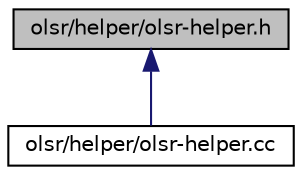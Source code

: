 digraph "olsr/helper/olsr-helper.h"
{
  edge [fontname="Helvetica",fontsize="10",labelfontname="Helvetica",labelfontsize="10"];
  node [fontname="Helvetica",fontsize="10",shape=record];
  Node1 [label="olsr/helper/olsr-helper.h",height=0.2,width=0.4,color="black", fillcolor="grey75", style="filled", fontcolor="black"];
  Node1 -> Node2 [dir="back",color="midnightblue",fontsize="10",style="solid"];
  Node2 [label="olsr/helper/olsr-helper.cc",height=0.2,width=0.4,color="black", fillcolor="white", style="filled",URL="$d7/d18/olsr-helper_8cc.html"];
}
